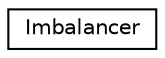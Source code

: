 digraph "Graphical Class Hierarchy"
{
 // LATEX_PDF_SIZE
  edge [fontname="Helvetica",fontsize="10",labelfontname="Helvetica",labelfontsize="10"];
  node [fontname="Helvetica",fontsize="10",shape=record];
  rankdir="LR";
  Node0 [label="Imbalancer",height=0.2,width=0.4,color="black", fillcolor="white", style="filled",URL="$class_imbalancer.html",tooltip=" "];
}
